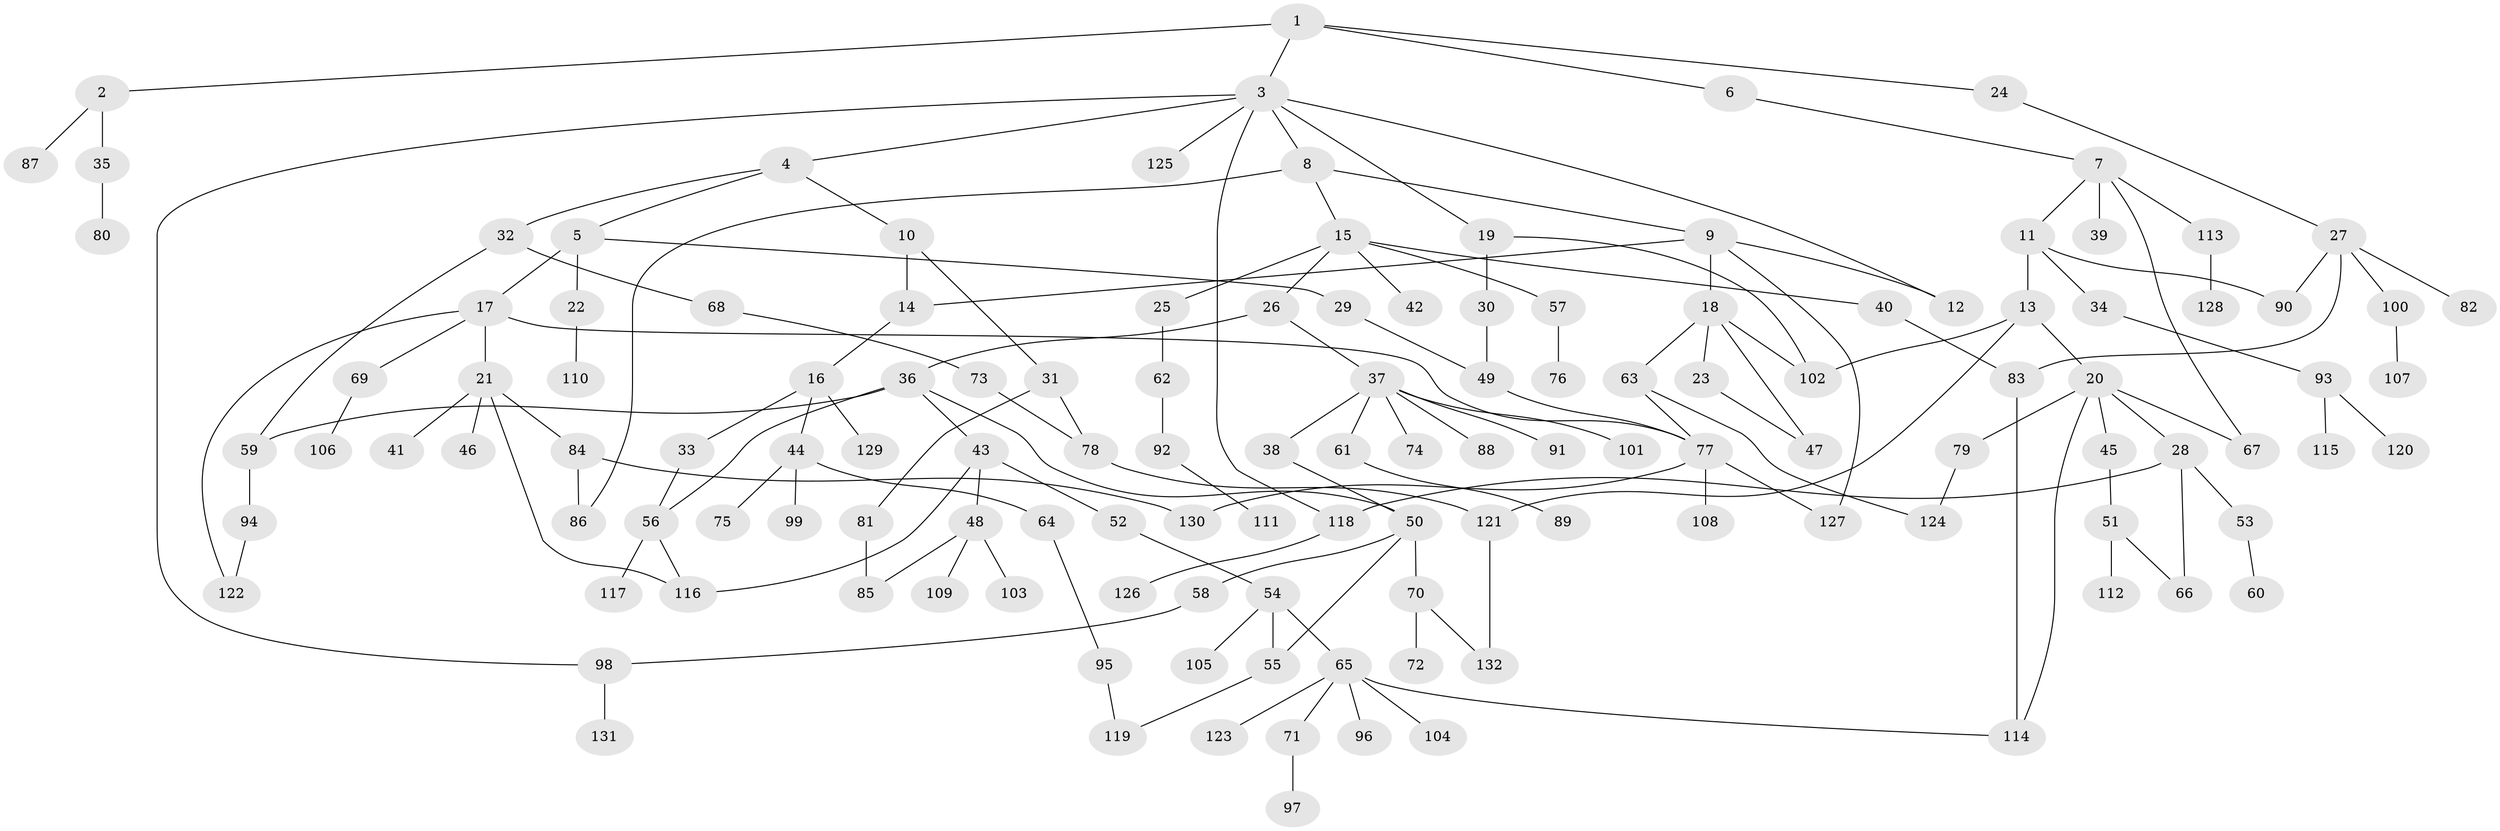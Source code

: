 // Generated by graph-tools (version 1.1) at 2025/42/03/09/25 04:42:44]
// undirected, 132 vertices, 163 edges
graph export_dot {
graph [start="1"]
  node [color=gray90,style=filled];
  1;
  2;
  3;
  4;
  5;
  6;
  7;
  8;
  9;
  10;
  11;
  12;
  13;
  14;
  15;
  16;
  17;
  18;
  19;
  20;
  21;
  22;
  23;
  24;
  25;
  26;
  27;
  28;
  29;
  30;
  31;
  32;
  33;
  34;
  35;
  36;
  37;
  38;
  39;
  40;
  41;
  42;
  43;
  44;
  45;
  46;
  47;
  48;
  49;
  50;
  51;
  52;
  53;
  54;
  55;
  56;
  57;
  58;
  59;
  60;
  61;
  62;
  63;
  64;
  65;
  66;
  67;
  68;
  69;
  70;
  71;
  72;
  73;
  74;
  75;
  76;
  77;
  78;
  79;
  80;
  81;
  82;
  83;
  84;
  85;
  86;
  87;
  88;
  89;
  90;
  91;
  92;
  93;
  94;
  95;
  96;
  97;
  98;
  99;
  100;
  101;
  102;
  103;
  104;
  105;
  106;
  107;
  108;
  109;
  110;
  111;
  112;
  113;
  114;
  115;
  116;
  117;
  118;
  119;
  120;
  121;
  122;
  123;
  124;
  125;
  126;
  127;
  128;
  129;
  130;
  131;
  132;
  1 -- 2;
  1 -- 3;
  1 -- 6;
  1 -- 24;
  2 -- 35;
  2 -- 87;
  3 -- 4;
  3 -- 8;
  3 -- 12;
  3 -- 19;
  3 -- 98;
  3 -- 118;
  3 -- 125;
  4 -- 5;
  4 -- 10;
  4 -- 32;
  5 -- 17;
  5 -- 22;
  5 -- 29;
  6 -- 7;
  7 -- 11;
  7 -- 39;
  7 -- 113;
  7 -- 67;
  8 -- 9;
  8 -- 15;
  8 -- 86;
  9 -- 18;
  9 -- 12;
  9 -- 14;
  9 -- 127;
  10 -- 14;
  10 -- 31;
  11 -- 13;
  11 -- 34;
  11 -- 90;
  13 -- 20;
  13 -- 121;
  13 -- 102;
  14 -- 16;
  15 -- 25;
  15 -- 26;
  15 -- 40;
  15 -- 42;
  15 -- 57;
  16 -- 33;
  16 -- 44;
  16 -- 129;
  17 -- 21;
  17 -- 69;
  17 -- 77;
  17 -- 122;
  18 -- 23;
  18 -- 63;
  18 -- 102;
  18 -- 47;
  19 -- 30;
  19 -- 102;
  20 -- 28;
  20 -- 45;
  20 -- 67;
  20 -- 79;
  20 -- 114;
  21 -- 41;
  21 -- 46;
  21 -- 84;
  21 -- 116;
  22 -- 110;
  23 -- 47;
  24 -- 27;
  25 -- 62;
  26 -- 36;
  26 -- 37;
  27 -- 82;
  27 -- 100;
  27 -- 90;
  27 -- 83;
  28 -- 53;
  28 -- 66;
  28 -- 118;
  29 -- 49;
  30 -- 49;
  31 -- 78;
  31 -- 81;
  32 -- 68;
  32 -- 59;
  33 -- 56;
  34 -- 93;
  35 -- 80;
  36 -- 43;
  36 -- 50;
  36 -- 56;
  36 -- 59;
  37 -- 38;
  37 -- 61;
  37 -- 74;
  37 -- 88;
  37 -- 91;
  37 -- 101;
  38 -- 50;
  40 -- 83;
  43 -- 48;
  43 -- 52;
  43 -- 116;
  44 -- 64;
  44 -- 75;
  44 -- 99;
  45 -- 51;
  48 -- 85;
  48 -- 103;
  48 -- 109;
  49 -- 77;
  50 -- 58;
  50 -- 70;
  50 -- 55;
  51 -- 112;
  51 -- 66;
  52 -- 54;
  53 -- 60;
  54 -- 55;
  54 -- 65;
  54 -- 105;
  55 -- 119;
  56 -- 116;
  56 -- 117;
  57 -- 76;
  58 -- 98;
  59 -- 94;
  61 -- 89;
  62 -- 92;
  63 -- 77;
  63 -- 124;
  64 -- 95;
  65 -- 71;
  65 -- 96;
  65 -- 104;
  65 -- 114;
  65 -- 123;
  68 -- 73;
  69 -- 106;
  70 -- 72;
  70 -- 132;
  71 -- 97;
  73 -- 78;
  77 -- 108;
  77 -- 127;
  77 -- 130;
  78 -- 121;
  79 -- 124;
  81 -- 85;
  83 -- 114;
  84 -- 86;
  84 -- 130;
  92 -- 111;
  93 -- 115;
  93 -- 120;
  94 -- 122;
  95 -- 119;
  98 -- 131;
  100 -- 107;
  113 -- 128;
  118 -- 126;
  121 -- 132;
}

